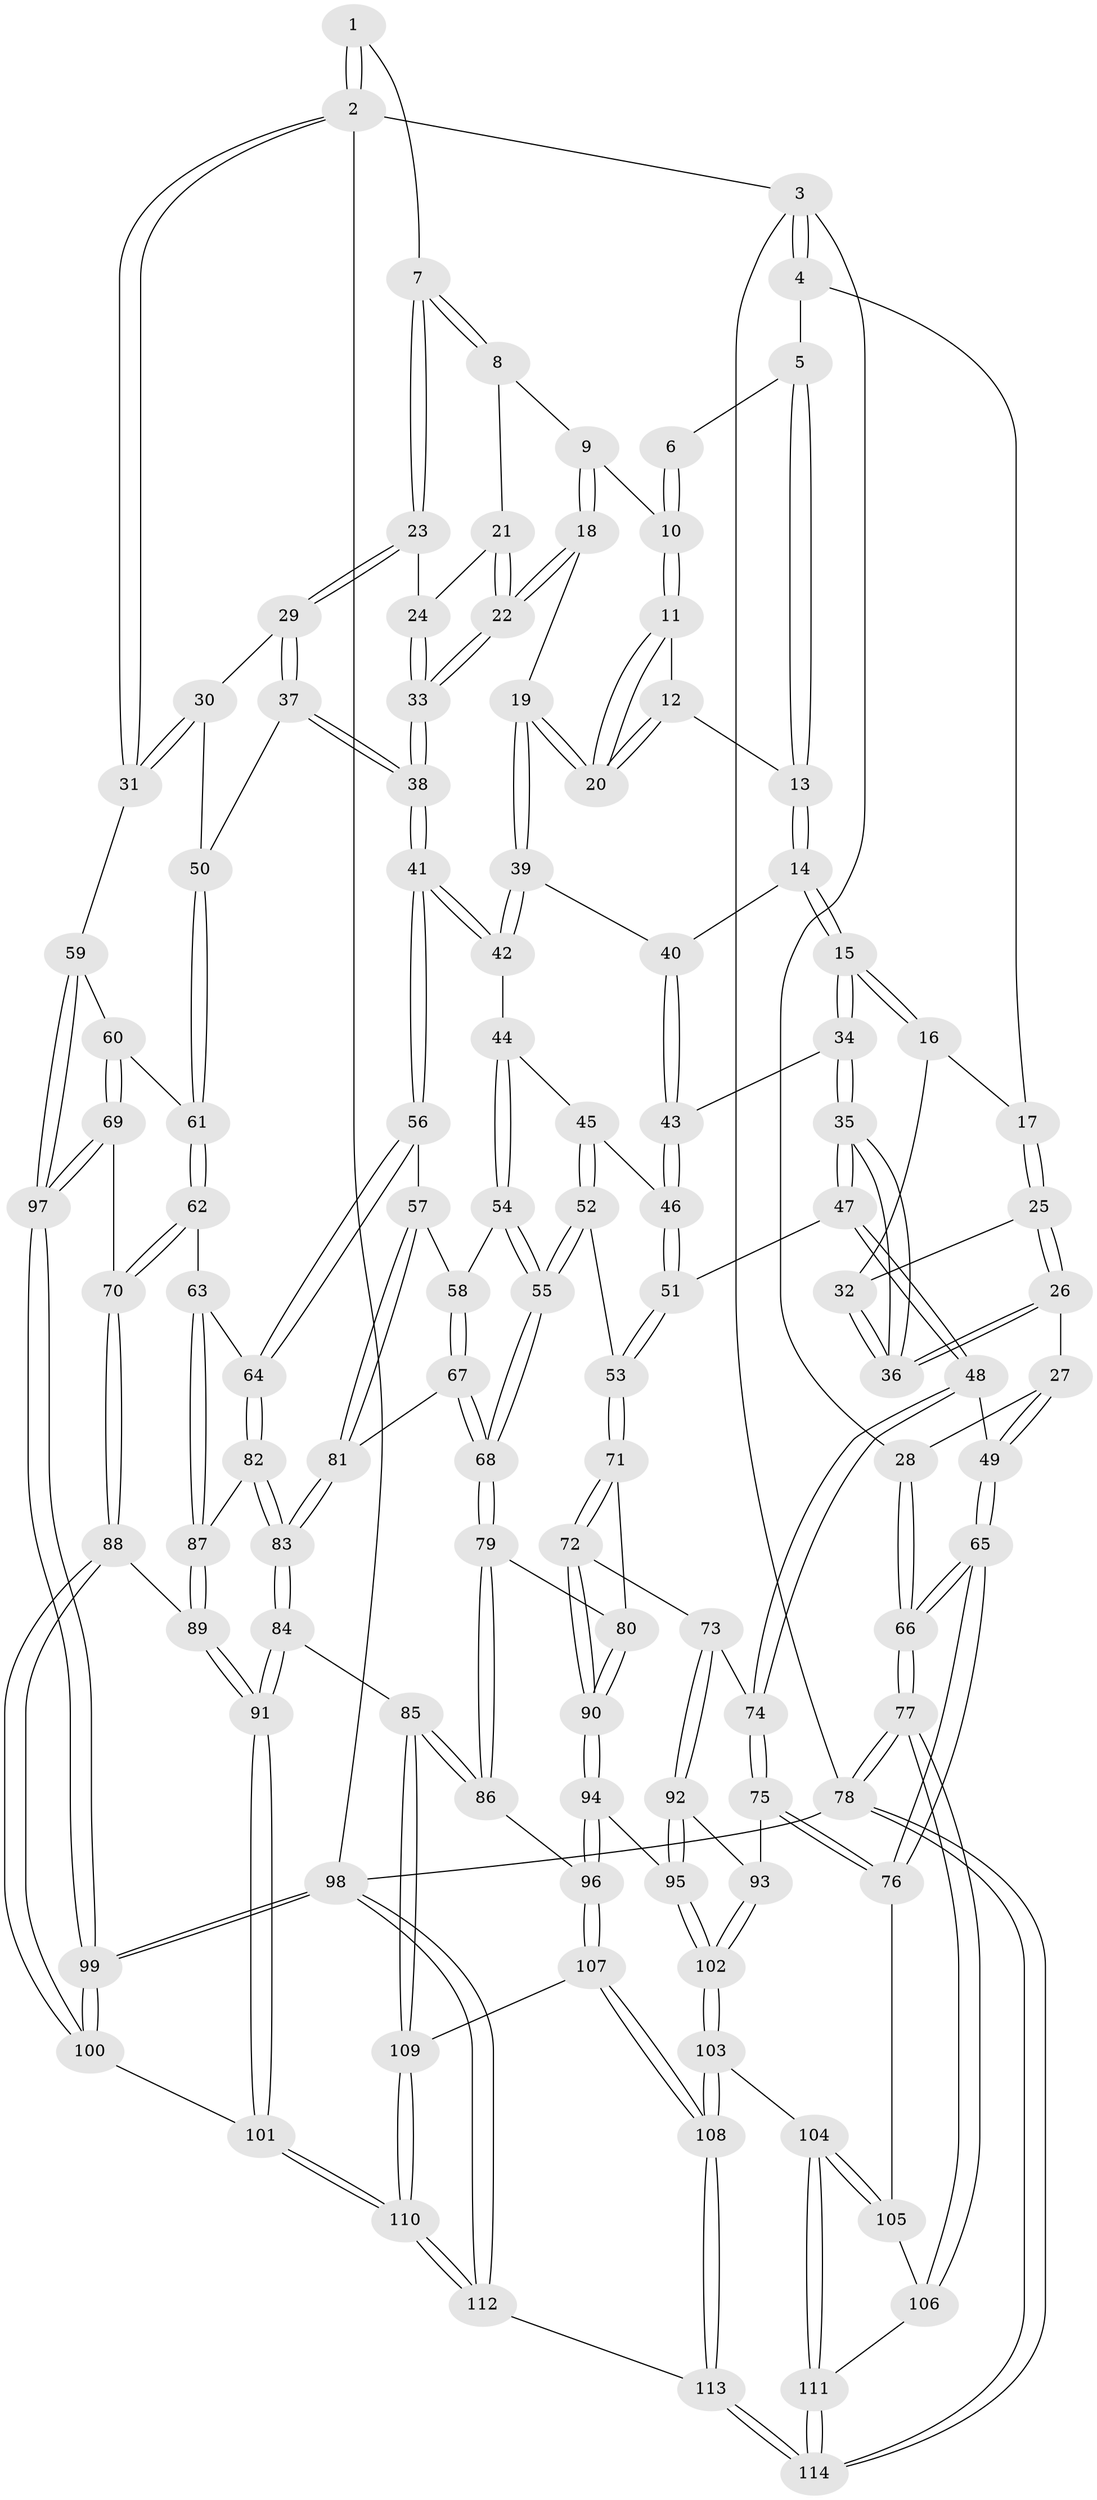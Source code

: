 // Generated by graph-tools (version 1.1) at 2025/03/03/09/25 03:03:20]
// undirected, 114 vertices, 282 edges
graph export_dot {
graph [start="1"]
  node [color=gray90,style=filled];
  1 [pos="+0.7198994512733426+0"];
  2 [pos="+1+0"];
  3 [pos="+0+0"];
  4 [pos="+0.19462946752457597+0"];
  5 [pos="+0.2316177867850634+0"];
  6 [pos="+0.5223078286042903+0"];
  7 [pos="+0.779457874314323+0.054219360845934254"];
  8 [pos="+0.6660372179898332+0.10501760781983395"];
  9 [pos="+0.5845579353756839+0.08930962702157272"];
  10 [pos="+0.5458156733257286+0.046992612616600114"];
  11 [pos="+0.4979692855074901+0.10597362677257367"];
  12 [pos="+0.4102913769882857+0.14666222093175849"];
  13 [pos="+0.40867432069673615+0.14713851643240008"];
  14 [pos="+0.3973305077738287+0.1776156780358801"];
  15 [pos="+0.28587899996653193+0.22110114434722872"];
  16 [pos="+0.22660032013015122+0.09789047844578046"];
  17 [pos="+0.19531098825187337+0"];
  18 [pos="+0.5835523012547863+0.19353388953943296"];
  19 [pos="+0.5464121613797893+0.20496502976592165"];
  20 [pos="+0.5378180467577696+0.19434217706658452"];
  21 [pos="+0.6610217465483174+0.1300104117158537"];
  22 [pos="+0.6175054519302218+0.20744787498440245"];
  23 [pos="+0.8029230820901363+0.08811186781062597"];
  24 [pos="+0.6860315534053806+0.1776635331402988"];
  25 [pos="+0.11086095345812846+0.15802348927217857"];
  26 [pos="+0.07639086136307119+0.20916792465289585"];
  27 [pos="+0.02878944037884802+0.2168584581130604"];
  28 [pos="+0+0.1174255355641719"];
  29 [pos="+0.8284249298852612+0.11757652387519184"];
  30 [pos="+1+0.1393579032840745"];
  31 [pos="+1+0.059135501806376216"];
  32 [pos="+0.1724973295573143+0.18563304918965357"];
  33 [pos="+0.6634265058650821+0.2535613248642068"];
  34 [pos="+0.27550936419810396+0.24686947809452264"];
  35 [pos="+0.22043308210623716+0.3154311457322519"];
  36 [pos="+0.1612262468003632+0.2574066094999799"];
  37 [pos="+0.7545107773762858+0.3250787935237498"];
  38 [pos="+0.7164626003250164+0.3414365170866226"];
  39 [pos="+0.5148972996180498+0.24716313330132864"];
  40 [pos="+0.4412184757266157+0.24175651701499795"];
  41 [pos="+0.7017736244617401+0.3594613491626025"];
  42 [pos="+0.5644337332901764+0.3616033181364398"];
  43 [pos="+0.4150110233371185+0.319085040945027"];
  44 [pos="+0.5451385441887666+0.37362569669382245"];
  45 [pos="+0.45401130250548744+0.35722506726290226"];
  46 [pos="+0.418057511450167+0.34188756265375225"];
  47 [pos="+0.21363433708143784+0.37293580401440357"];
  48 [pos="+0.2061806809648342+0.3803350225114792"];
  49 [pos="+0.08957254757971507+0.4061332874371332"];
  50 [pos="+0.8856338767153303+0.35944481897077146"];
  51 [pos="+0.3384117951244145+0.40932030056932805"];
  52 [pos="+0.4331332110989695+0.4802550362966207"];
  53 [pos="+0.37362099158258005+0.469635067672955"];
  54 [pos="+0.5364509194797574+0.3969496618050069"];
  55 [pos="+0.45041731543979563+0.4873267548566697"];
  56 [pos="+0.7041855933487253+0.46451719910469186"];
  57 [pos="+0.6588230911900348+0.48750857472824266"];
  58 [pos="+0.5511551409207714+0.4779173844193612"];
  59 [pos="+1+0.4383117934627489"];
  60 [pos="+0.9455196062283903+0.41277608128389365"];
  61 [pos="+0.9196307899382081+0.40124831877466016"];
  62 [pos="+0.8321761144813357+0.5469962115582704"];
  63 [pos="+0.8308127641858207+0.5468634934500879"];
  64 [pos="+0.7079673500630334+0.4716860982931885"];
  65 [pos="+0+0.5551012452309546"];
  66 [pos="+0+0.5565312337273025"];
  67 [pos="+0.5320184325241635+0.5395900129043355"];
  68 [pos="+0.4901318399188149+0.5557707935199986"];
  69 [pos="+0.9444507712160565+0.6011556190092167"];
  70 [pos="+0.9087130237818088+0.6115585306878231"];
  71 [pos="+0.3494100341844144+0.5238019123048384"];
  72 [pos="+0.2891307268444801+0.5677089629188675"];
  73 [pos="+0.27929124646368764+0.5649857237424307"];
  74 [pos="+0.21739326063297834+0.4706328672208327"];
  75 [pos="+0.0994460620218325+0.6398701938931699"];
  76 [pos="+0.061332307345465305+0.6383473140169773"];
  77 [pos="+0+0.8170982059448375"];
  78 [pos="+0+1"];
  79 [pos="+0.48048892582382363+0.5834978048959844"];
  80 [pos="+0.4113623986059823+0.5885571789325045"];
  81 [pos="+0.5820441447787889+0.5471012005512592"];
  82 [pos="+0.6903591204981991+0.5778504085148786"];
  83 [pos="+0.654264501932856+0.6964451024568964"];
  84 [pos="+0.6539592943718897+0.7144544047126922"];
  85 [pos="+0.6519916073669512+0.7149533274324471"];
  86 [pos="+0.5021175308200148+0.6625724331408833"];
  87 [pos="+0.7875850387657609+0.5988189127058421"];
  88 [pos="+0.8982644341046457+0.6372084315526041"];
  89 [pos="+0.7457127596693014+0.6771351416653335"];
  90 [pos="+0.3362359090392045+0.6598499855859483"];
  91 [pos="+0.6865913217605625+0.7288546115448639"];
  92 [pos="+0.143004465406189+0.6499997741157824"];
  93 [pos="+0.1335542173055977+0.6508525854745308"];
  94 [pos="+0.33659911237123896+0.7143182487509738"];
  95 [pos="+0.3264162784590805+0.7183128829908889"];
  96 [pos="+0.40141384061616564+0.7430764125876582"];
  97 [pos="+1+0.6214689846574313"];
  98 [pos="+1+1"];
  99 [pos="+1+0.8606717975719455"];
  100 [pos="+0.8900581457585229+0.7590477442733581"];
  101 [pos="+0.7803936949874128+0.831005203535007"];
  102 [pos="+0.21906229173187677+0.8491842377376795"];
  103 [pos="+0.20526271789617195+0.9008762586076909"];
  104 [pos="+0.19964171140583253+0.9053626964338071"];
  105 [pos="+0.08019287016808212+0.7672027732144496"];
  106 [pos="+0.020085331220051558+0.8509867984670688"];
  107 [pos="+0.47059893834116684+0.9162989669790245"];
  108 [pos="+0.466450628584344+0.9247940204705262"];
  109 [pos="+0.47840493705680104+0.9119646351410612"];
  110 [pos="+0.7842915730090685+0.9201618121064352"];
  111 [pos="+0.16996100361010003+0.9451786340491753"];
  112 [pos="+0.9455089014032153+1"];
  113 [pos="+0.4908609761017201+1"];
  114 [pos="+0.05375523574628211+1"];
  1 -- 2;
  1 -- 2;
  1 -- 7;
  2 -- 3;
  2 -- 31;
  2 -- 31;
  2 -- 98;
  3 -- 4;
  3 -- 4;
  3 -- 28;
  3 -- 78;
  4 -- 5;
  4 -- 17;
  5 -- 6;
  5 -- 13;
  5 -- 13;
  6 -- 10;
  6 -- 10;
  7 -- 8;
  7 -- 8;
  7 -- 23;
  7 -- 23;
  8 -- 9;
  8 -- 21;
  9 -- 10;
  9 -- 18;
  9 -- 18;
  10 -- 11;
  10 -- 11;
  11 -- 12;
  11 -- 20;
  11 -- 20;
  12 -- 13;
  12 -- 20;
  12 -- 20;
  13 -- 14;
  13 -- 14;
  14 -- 15;
  14 -- 15;
  14 -- 40;
  15 -- 16;
  15 -- 16;
  15 -- 34;
  15 -- 34;
  16 -- 17;
  16 -- 32;
  17 -- 25;
  17 -- 25;
  18 -- 19;
  18 -- 22;
  18 -- 22;
  19 -- 20;
  19 -- 20;
  19 -- 39;
  19 -- 39;
  21 -- 22;
  21 -- 22;
  21 -- 24;
  22 -- 33;
  22 -- 33;
  23 -- 24;
  23 -- 29;
  23 -- 29;
  24 -- 33;
  24 -- 33;
  25 -- 26;
  25 -- 26;
  25 -- 32;
  26 -- 27;
  26 -- 36;
  26 -- 36;
  27 -- 28;
  27 -- 49;
  27 -- 49;
  28 -- 66;
  28 -- 66;
  29 -- 30;
  29 -- 37;
  29 -- 37;
  30 -- 31;
  30 -- 31;
  30 -- 50;
  31 -- 59;
  32 -- 36;
  32 -- 36;
  33 -- 38;
  33 -- 38;
  34 -- 35;
  34 -- 35;
  34 -- 43;
  35 -- 36;
  35 -- 36;
  35 -- 47;
  35 -- 47;
  37 -- 38;
  37 -- 38;
  37 -- 50;
  38 -- 41;
  38 -- 41;
  39 -- 40;
  39 -- 42;
  39 -- 42;
  40 -- 43;
  40 -- 43;
  41 -- 42;
  41 -- 42;
  41 -- 56;
  41 -- 56;
  42 -- 44;
  43 -- 46;
  43 -- 46;
  44 -- 45;
  44 -- 54;
  44 -- 54;
  45 -- 46;
  45 -- 52;
  45 -- 52;
  46 -- 51;
  46 -- 51;
  47 -- 48;
  47 -- 48;
  47 -- 51;
  48 -- 49;
  48 -- 74;
  48 -- 74;
  49 -- 65;
  49 -- 65;
  50 -- 61;
  50 -- 61;
  51 -- 53;
  51 -- 53;
  52 -- 53;
  52 -- 55;
  52 -- 55;
  53 -- 71;
  53 -- 71;
  54 -- 55;
  54 -- 55;
  54 -- 58;
  55 -- 68;
  55 -- 68;
  56 -- 57;
  56 -- 64;
  56 -- 64;
  57 -- 58;
  57 -- 81;
  57 -- 81;
  58 -- 67;
  58 -- 67;
  59 -- 60;
  59 -- 97;
  59 -- 97;
  60 -- 61;
  60 -- 69;
  60 -- 69;
  61 -- 62;
  61 -- 62;
  62 -- 63;
  62 -- 70;
  62 -- 70;
  63 -- 64;
  63 -- 87;
  63 -- 87;
  64 -- 82;
  64 -- 82;
  65 -- 66;
  65 -- 66;
  65 -- 76;
  65 -- 76;
  66 -- 77;
  66 -- 77;
  67 -- 68;
  67 -- 68;
  67 -- 81;
  68 -- 79;
  68 -- 79;
  69 -- 70;
  69 -- 97;
  69 -- 97;
  70 -- 88;
  70 -- 88;
  71 -- 72;
  71 -- 72;
  71 -- 80;
  72 -- 73;
  72 -- 90;
  72 -- 90;
  73 -- 74;
  73 -- 92;
  73 -- 92;
  74 -- 75;
  74 -- 75;
  75 -- 76;
  75 -- 76;
  75 -- 93;
  76 -- 105;
  77 -- 78;
  77 -- 78;
  77 -- 106;
  77 -- 106;
  78 -- 114;
  78 -- 114;
  78 -- 98;
  79 -- 80;
  79 -- 86;
  79 -- 86;
  80 -- 90;
  80 -- 90;
  81 -- 83;
  81 -- 83;
  82 -- 83;
  82 -- 83;
  82 -- 87;
  83 -- 84;
  83 -- 84;
  84 -- 85;
  84 -- 91;
  84 -- 91;
  85 -- 86;
  85 -- 86;
  85 -- 109;
  85 -- 109;
  86 -- 96;
  87 -- 89;
  87 -- 89;
  88 -- 89;
  88 -- 100;
  88 -- 100;
  89 -- 91;
  89 -- 91;
  90 -- 94;
  90 -- 94;
  91 -- 101;
  91 -- 101;
  92 -- 93;
  92 -- 95;
  92 -- 95;
  93 -- 102;
  93 -- 102;
  94 -- 95;
  94 -- 96;
  94 -- 96;
  95 -- 102;
  95 -- 102;
  96 -- 107;
  96 -- 107;
  97 -- 99;
  97 -- 99;
  98 -- 99;
  98 -- 99;
  98 -- 112;
  98 -- 112;
  99 -- 100;
  99 -- 100;
  100 -- 101;
  101 -- 110;
  101 -- 110;
  102 -- 103;
  102 -- 103;
  103 -- 104;
  103 -- 108;
  103 -- 108;
  104 -- 105;
  104 -- 105;
  104 -- 111;
  104 -- 111;
  105 -- 106;
  106 -- 111;
  107 -- 108;
  107 -- 108;
  107 -- 109;
  108 -- 113;
  108 -- 113;
  109 -- 110;
  109 -- 110;
  110 -- 112;
  110 -- 112;
  111 -- 114;
  111 -- 114;
  112 -- 113;
  113 -- 114;
  113 -- 114;
}
